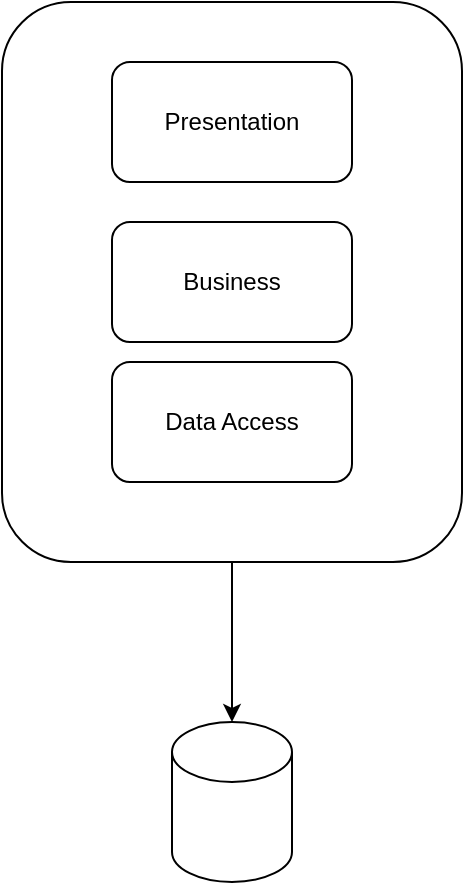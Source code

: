 <mxfile>
    <diagram id="PZNZT4tQsCpP27lheYny" name="Monolithic">
        <mxGraphModel dx="1039" dy="474" grid="1" gridSize="10" guides="1" tooltips="1" connect="1" arrows="1" fold="1" page="1" pageScale="1" pageWidth="850" pageHeight="1100" math="0" shadow="0">
            <root>
                <mxCell id="0"/>
                <mxCell id="1" parent="0"/>
                <mxCell id="4" value="" style="edgeStyle=none;html=1;" edge="1" parent="1" source="2" target="3">
                    <mxGeometry relative="1" as="geometry"/>
                </mxCell>
                <mxCell id="2" value="" style="rounded=1;whiteSpace=wrap;html=1;" vertex="1" parent="1">
                    <mxGeometry x="240" y="30" width="230" height="280" as="geometry"/>
                </mxCell>
                <mxCell id="3" value="" style="shape=cylinder3;whiteSpace=wrap;html=1;boundedLbl=1;backgroundOutline=1;size=15;" vertex="1" parent="1">
                    <mxGeometry x="325" y="390" width="60" height="80" as="geometry"/>
                </mxCell>
                <mxCell id="5" value="Presentation" style="rounded=1;whiteSpace=wrap;html=1;" vertex="1" parent="1">
                    <mxGeometry x="295" y="60" width="120" height="60" as="geometry"/>
                </mxCell>
                <mxCell id="6" value="Business" style="rounded=1;whiteSpace=wrap;html=1;" vertex="1" parent="1">
                    <mxGeometry x="295" y="140" width="120" height="60" as="geometry"/>
                </mxCell>
                <mxCell id="7" value="Data Access" style="rounded=1;whiteSpace=wrap;html=1;" vertex="1" parent="1">
                    <mxGeometry x="295" y="210" width="120" height="60" as="geometry"/>
                </mxCell>
            </root>
        </mxGraphModel>
    </diagram>
    <diagram id="LJr3XiTUs1IQ4f0KPV_i" name="Microservices ">
        <mxGraphModel dx="1316" dy="558" grid="1" gridSize="10" guides="1" tooltips="1" connect="1" arrows="1" fold="1" page="1" pageScale="1" pageWidth="850" pageHeight="1100" math="0" shadow="0">
            <root>
                <mxCell id="0"/>
                <mxCell id="1" parent="0"/>
                <mxCell id="tarMtseOTmY5mqDNmhTx-1" value="" style="edgeStyle=none;html=1;" edge="1" parent="1" source="tarMtseOTmY5mqDNmhTx-2" target="tarMtseOTmY5mqDNmhTx-3">
                    <mxGeometry relative="1" as="geometry"/>
                </mxCell>
                <mxCell id="tarMtseOTmY5mqDNmhTx-2" value="" style="rounded=1;whiteSpace=wrap;html=1;" vertex="1" parent="1">
                    <mxGeometry x="50" y="10" width="230" height="280" as="geometry"/>
                </mxCell>
                <mxCell id="tarMtseOTmY5mqDNmhTx-3" value="" style="shape=cylinder3;whiteSpace=wrap;html=1;boundedLbl=1;backgroundOutline=1;size=15;" vertex="1" parent="1">
                    <mxGeometry x="135" y="360" width="60" height="80" as="geometry"/>
                </mxCell>
                <mxCell id="tarMtseOTmY5mqDNmhTx-4" value="Presentation" style="rounded=1;whiteSpace=wrap;html=1;" vertex="1" parent="1">
                    <mxGeometry x="105" y="40" width="120" height="60" as="geometry"/>
                </mxCell>
                <mxCell id="tarMtseOTmY5mqDNmhTx-5" value="Business" style="rounded=1;whiteSpace=wrap;html=1;" vertex="1" parent="1">
                    <mxGeometry x="105" y="120" width="120" height="60" as="geometry"/>
                </mxCell>
                <mxCell id="tarMtseOTmY5mqDNmhTx-6" value="Data Access" style="rounded=1;whiteSpace=wrap;html=1;" vertex="1" parent="1">
                    <mxGeometry x="105" y="190" width="120" height="60" as="geometry"/>
                </mxCell>
                <mxCell id="tarMtseOTmY5mqDNmhTx-7" value="" style="edgeStyle=none;html=1;" edge="1" parent="1" source="tarMtseOTmY5mqDNmhTx-8" target="tarMtseOTmY5mqDNmhTx-9">
                    <mxGeometry relative="1" as="geometry"/>
                </mxCell>
                <mxCell id="tarMtseOTmY5mqDNmhTx-35" value="" style="edgeStyle=none;html=1;" edge="1" parent="1" source="tarMtseOTmY5mqDNmhTx-8" target="tarMtseOTmY5mqDNmhTx-14">
                    <mxGeometry relative="1" as="geometry"/>
                </mxCell>
                <mxCell id="tarMtseOTmY5mqDNmhTx-8" value="" style="rounded=1;whiteSpace=wrap;html=1;" vertex="1" parent="1">
                    <mxGeometry x="420" y="10" width="230" height="280" as="geometry"/>
                </mxCell>
                <mxCell id="tarMtseOTmY5mqDNmhTx-9" value="" style="shape=cylinder3;whiteSpace=wrap;html=1;boundedLbl=1;backgroundOutline=1;size=15;" vertex="1" parent="1">
                    <mxGeometry x="505" y="360" width="60" height="80" as="geometry"/>
                </mxCell>
                <mxCell id="tarMtseOTmY5mqDNmhTx-10" value="Presentation" style="rounded=1;whiteSpace=wrap;html=1;" vertex="1" parent="1">
                    <mxGeometry x="475" y="40" width="120" height="60" as="geometry"/>
                </mxCell>
                <mxCell id="tarMtseOTmY5mqDNmhTx-11" value="Business" style="rounded=1;whiteSpace=wrap;html=1;" vertex="1" parent="1">
                    <mxGeometry x="475" y="120" width="120" height="60" as="geometry"/>
                </mxCell>
                <mxCell id="tarMtseOTmY5mqDNmhTx-12" value="Data Access" style="rounded=1;whiteSpace=wrap;html=1;" vertex="1" parent="1">
                    <mxGeometry x="475" y="190" width="120" height="60" as="geometry"/>
                </mxCell>
                <mxCell id="tarMtseOTmY5mqDNmhTx-13" value="" style="edgeStyle=none;html=1;" edge="1" parent="1" source="tarMtseOTmY5mqDNmhTx-14" target="tarMtseOTmY5mqDNmhTx-15">
                    <mxGeometry relative="1" as="geometry"/>
                </mxCell>
                <mxCell id="tarMtseOTmY5mqDNmhTx-14" value="" style="rounded=1;whiteSpace=wrap;html=1;" vertex="1" parent="1">
                    <mxGeometry x="840" y="10" width="230" height="280" as="geometry"/>
                </mxCell>
                <mxCell id="tarMtseOTmY5mqDNmhTx-15" value="" style="shape=cylinder3;whiteSpace=wrap;html=1;boundedLbl=1;backgroundOutline=1;size=15;" vertex="1" parent="1">
                    <mxGeometry x="925" y="360" width="60" height="80" as="geometry"/>
                </mxCell>
                <mxCell id="tarMtseOTmY5mqDNmhTx-16" value="Presentation" style="rounded=1;whiteSpace=wrap;html=1;" vertex="1" parent="1">
                    <mxGeometry x="895" y="40" width="120" height="60" as="geometry"/>
                </mxCell>
                <mxCell id="tarMtseOTmY5mqDNmhTx-17" value="Business" style="rounded=1;whiteSpace=wrap;html=1;" vertex="1" parent="1">
                    <mxGeometry x="895" y="110" width="120" height="60" as="geometry"/>
                </mxCell>
                <mxCell id="tarMtseOTmY5mqDNmhTx-18" value="Data Access" style="rounded=1;whiteSpace=wrap;html=1;" vertex="1" parent="1">
                    <mxGeometry x="895" y="190" width="120" height="60" as="geometry"/>
                </mxCell>
                <mxCell id="tarMtseOTmY5mqDNmhTx-19" value="Independent Depoyable: Bağımsız Yayımlanabilirlik" style="text;html=1;align=center;verticalAlign=middle;resizable=0;points=[];autosize=1;strokeColor=none;fillColor=none;" vertex="1" parent="1">
                    <mxGeometry x="350" y="770" width="300" height="30" as="geometry"/>
                </mxCell>
                <mxCell id="tarMtseOTmY5mqDNmhTx-20" value="" style="verticalLabelPosition=bottom;shadow=0;dashed=0;align=center;html=1;verticalAlign=top;strokeWidth=1;shape=mxgraph.mockup.containers.userMale;strokeColor=#666666;strokeColor2=#008cff;" vertex="1" parent="1">
                    <mxGeometry x="65" y="510" width="70" height="80" as="geometry"/>
                </mxCell>
                <mxCell id="tarMtseOTmY5mqDNmhTx-21" value="" style="verticalLabelPosition=bottom;shadow=0;dashed=0;align=center;html=1;verticalAlign=top;strokeWidth=1;shape=mxgraph.mockup.containers.userFemale;strokeColor=#666666;strokeColor2=#008cff;" vertex="1" parent="1">
                    <mxGeometry x="145" y="510" width="80" height="80" as="geometry"/>
                </mxCell>
                <mxCell id="tarMtseOTmY5mqDNmhTx-22" value="" style="verticalLabelPosition=bottom;shadow=0;dashed=0;align=center;html=1;verticalAlign=top;strokeWidth=1;shape=mxgraph.mockup.containers.userMale;strokeColor=#666666;strokeColor2=#008cff;" vertex="1" parent="1">
                    <mxGeometry x="405" y="520" width="70" height="80" as="geometry"/>
                </mxCell>
                <mxCell id="tarMtseOTmY5mqDNmhTx-23" value="" style="verticalLabelPosition=bottom;shadow=0;dashed=0;align=center;html=1;verticalAlign=top;strokeWidth=1;shape=mxgraph.mockup.containers.userFemale;strokeColor=#666666;strokeColor2=#008cff;" vertex="1" parent="1">
                    <mxGeometry x="485" y="520" width="75" height="80" as="geometry"/>
                </mxCell>
                <mxCell id="tarMtseOTmY5mqDNmhTx-24" value="" style="verticalLabelPosition=bottom;shadow=0;dashed=0;align=center;html=1;verticalAlign=top;strokeWidth=1;shape=mxgraph.mockup.containers.userMale;strokeColor=#666666;strokeColor2=#008cff;" vertex="1" parent="1">
                    <mxGeometry x="405" y="610" width="70" height="80" as="geometry"/>
                </mxCell>
                <mxCell id="tarMtseOTmY5mqDNmhTx-25" value="" style="verticalLabelPosition=bottom;shadow=0;dashed=0;align=center;html=1;verticalAlign=top;strokeWidth=1;shape=mxgraph.mockup.containers.userFemale;strokeColor=#666666;strokeColor2=#008cff;" vertex="1" parent="1">
                    <mxGeometry x="485" y="610" width="75" height="80" as="geometry"/>
                </mxCell>
                <mxCell id="tarMtseOTmY5mqDNmhTx-26" value="" style="verticalLabelPosition=bottom;shadow=0;dashed=0;align=center;html=1;verticalAlign=top;strokeWidth=1;shape=mxgraph.mockup.containers.userMale;strokeColor=#666666;strokeColor2=#008cff;" vertex="1" parent="1">
                    <mxGeometry x="750" y="500" width="70" height="80" as="geometry"/>
                </mxCell>
                <mxCell id="tarMtseOTmY5mqDNmhTx-27" value="" style="verticalLabelPosition=bottom;shadow=0;dashed=0;align=center;html=1;verticalAlign=top;strokeWidth=1;shape=mxgraph.mockup.containers.userFemale;strokeColor=#666666;strokeColor2=#008cff;" vertex="1" parent="1">
                    <mxGeometry x="745" y="615" width="80" height="90" as="geometry"/>
                </mxCell>
                <mxCell id="tarMtseOTmY5mqDNmhTx-28" value="" style="verticalLabelPosition=bottom;shadow=0;dashed=0;align=center;html=1;verticalAlign=top;strokeWidth=1;shape=mxgraph.mockup.containers.userMale;strokeColor=#666666;strokeColor2=#008cff;" vertex="1" parent="1">
                    <mxGeometry x="835" y="500" width="70" height="80" as="geometry"/>
                </mxCell>
                <mxCell id="tarMtseOTmY5mqDNmhTx-29" value="" style="verticalLabelPosition=bottom;shadow=0;dashed=0;align=center;html=1;verticalAlign=top;strokeWidth=1;shape=mxgraph.mockup.containers.userFemale;strokeColor=#666666;strokeColor2=#008cff;" vertex="1" parent="1">
                    <mxGeometry x="915" y="500" width="80" height="90" as="geometry"/>
                </mxCell>
                <mxCell id="tarMtseOTmY5mqDNmhTx-30" value="" style="verticalLabelPosition=bottom;shadow=0;dashed=0;align=center;html=1;verticalAlign=top;strokeWidth=1;shape=mxgraph.mockup.containers.userMale;strokeColor=#666666;strokeColor2=#008cff;" vertex="1" parent="1">
                    <mxGeometry x="835" y="620" width="70" height="80" as="geometry"/>
                </mxCell>
                <mxCell id="tarMtseOTmY5mqDNmhTx-31" value="" style="verticalLabelPosition=bottom;shadow=0;dashed=0;align=center;html=1;verticalAlign=top;strokeWidth=1;shape=mxgraph.mockup.containers.userFemale;strokeColor=#666666;strokeColor2=#008cff;" vertex="1" parent="1">
                    <mxGeometry x="915" y="610" width="80" height="90" as="geometry"/>
                </mxCell>
                <mxCell id="tarMtseOTmY5mqDNmhTx-33" value="" style="endArrow=classic;html=1;entryX=0;entryY=0.5;entryDx=0;entryDy=0;" edge="1" parent="1" source="tarMtseOTmY5mqDNmhTx-2" target="tarMtseOTmY5mqDNmhTx-8">
                    <mxGeometry width="50" height="50" relative="1" as="geometry">
                        <mxPoint x="280" y="178.82" as="sourcePoint"/>
                        <mxPoint x="370" y="178.82" as="targetPoint"/>
                    </mxGeometry>
                </mxCell>
            </root>
        </mxGraphModel>
    </diagram>
</mxfile>
